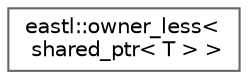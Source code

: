 digraph "类继承关系图"
{
 // LATEX_PDF_SIZE
  bgcolor="transparent";
  edge [fontname=Helvetica,fontsize=10,labelfontname=Helvetica,labelfontsize=10];
  node [fontname=Helvetica,fontsize=10,shape=box,height=0.2,width=0.4];
  rankdir="LR";
  Node0 [id="Node000000",label="eastl::owner_less\<\l shared_ptr\< T \> \>",height=0.2,width=0.4,color="grey40", fillcolor="white", style="filled",URL="$structeastl_1_1owner__less_3_01shared__ptr_3_01_t_01_4_01_4.html",tooltip=" "];
}
